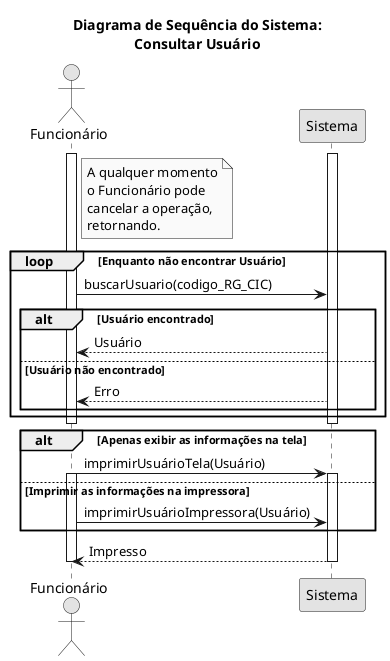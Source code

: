 @startuml

title:Diagrama de Sequência do Sistema:\nConsultar Usuário

skinparam monochrome true

Actor Funcionário as func
participant Sistema

note right of func
	A qualquer momento
	o Funcionário pode
	cancelar a operação,
	retornando.
end note

activate Sistema
activate func
loop Enquanto não encontrar Usuário
	func -> Sistema: buscarUsuario(codigo_RG_CIC)

	alt Usuário encontrado
	  Sistema --> func: Usuário
	else Usuário não encontrado
	  Sistema --> func: Erro
	end
end loop
deactivate func
deactivate Sistema

alt Apenas exibir as informações na tela
	func -> Sistema : imprimirUsuárioTela(Usuário)
	activate func
	activate Sistema
else Imprimir as informações na impressora
	func -> Sistema : imprimirUsuárioImpressora(Usuário)
end alt
Sistema --> func : Impresso
deactivate func
deactivate Sistema

@enduml
